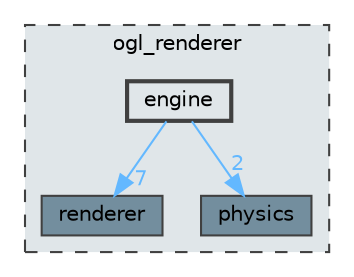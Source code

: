 digraph "C:/Users/s239074/Documents/ogl_renderer/ogl_renderer/engine"
{
 // LATEX_PDF_SIZE
  bgcolor="transparent";
  edge [fontname=Helvetica,fontsize=10,labelfontname=Helvetica,labelfontsize=10];
  node [fontname=Helvetica,fontsize=10,shape=box,height=0.2,width=0.4];
  compound=true
  subgraph clusterdir_2b2a168c9e13632d0f1f804bd0adc88f {
    graph [ bgcolor="#e0e6e9", pencolor="grey25", label="ogl_renderer", fontname=Helvetica,fontsize=10 style="filled,dashed", URL="dir_2b2a168c9e13632d0f1f804bd0adc88f.html",tooltip=""]
  dir_1b3b63ba526ce20b68b39a898b8fe507 [label="renderer", fillcolor="#738e9e", color="grey25", style="filled", URL="dir_1b3b63ba526ce20b68b39a898b8fe507.html",tooltip=""];
  dir_eab6abb7a0d6c10319759a047a21e4ac [label="physics", fillcolor="#738e9e", color="grey25", style="filled", URL="dir_eab6abb7a0d6c10319759a047a21e4ac.html",tooltip=""];
  dir_0ab00c0635e63e1504d17e57dc41b5b8 [label="engine", fillcolor="#e0e6e9", color="grey25", style="filled,bold", URL="dir_0ab00c0635e63e1504d17e57dc41b5b8.html",tooltip=""];
  }
  dir_0ab00c0635e63e1504d17e57dc41b5b8->dir_1b3b63ba526ce20b68b39a898b8fe507 [headlabel="7", labeldistance=1.5 headhref="dir_000000_000003.html" color="steelblue1" fontcolor="steelblue1"];
  dir_0ab00c0635e63e1504d17e57dc41b5b8->dir_eab6abb7a0d6c10319759a047a21e4ac [headlabel="2", labeldistance=1.5 headhref="dir_000000_000002.html" color="steelblue1" fontcolor="steelblue1"];
}
